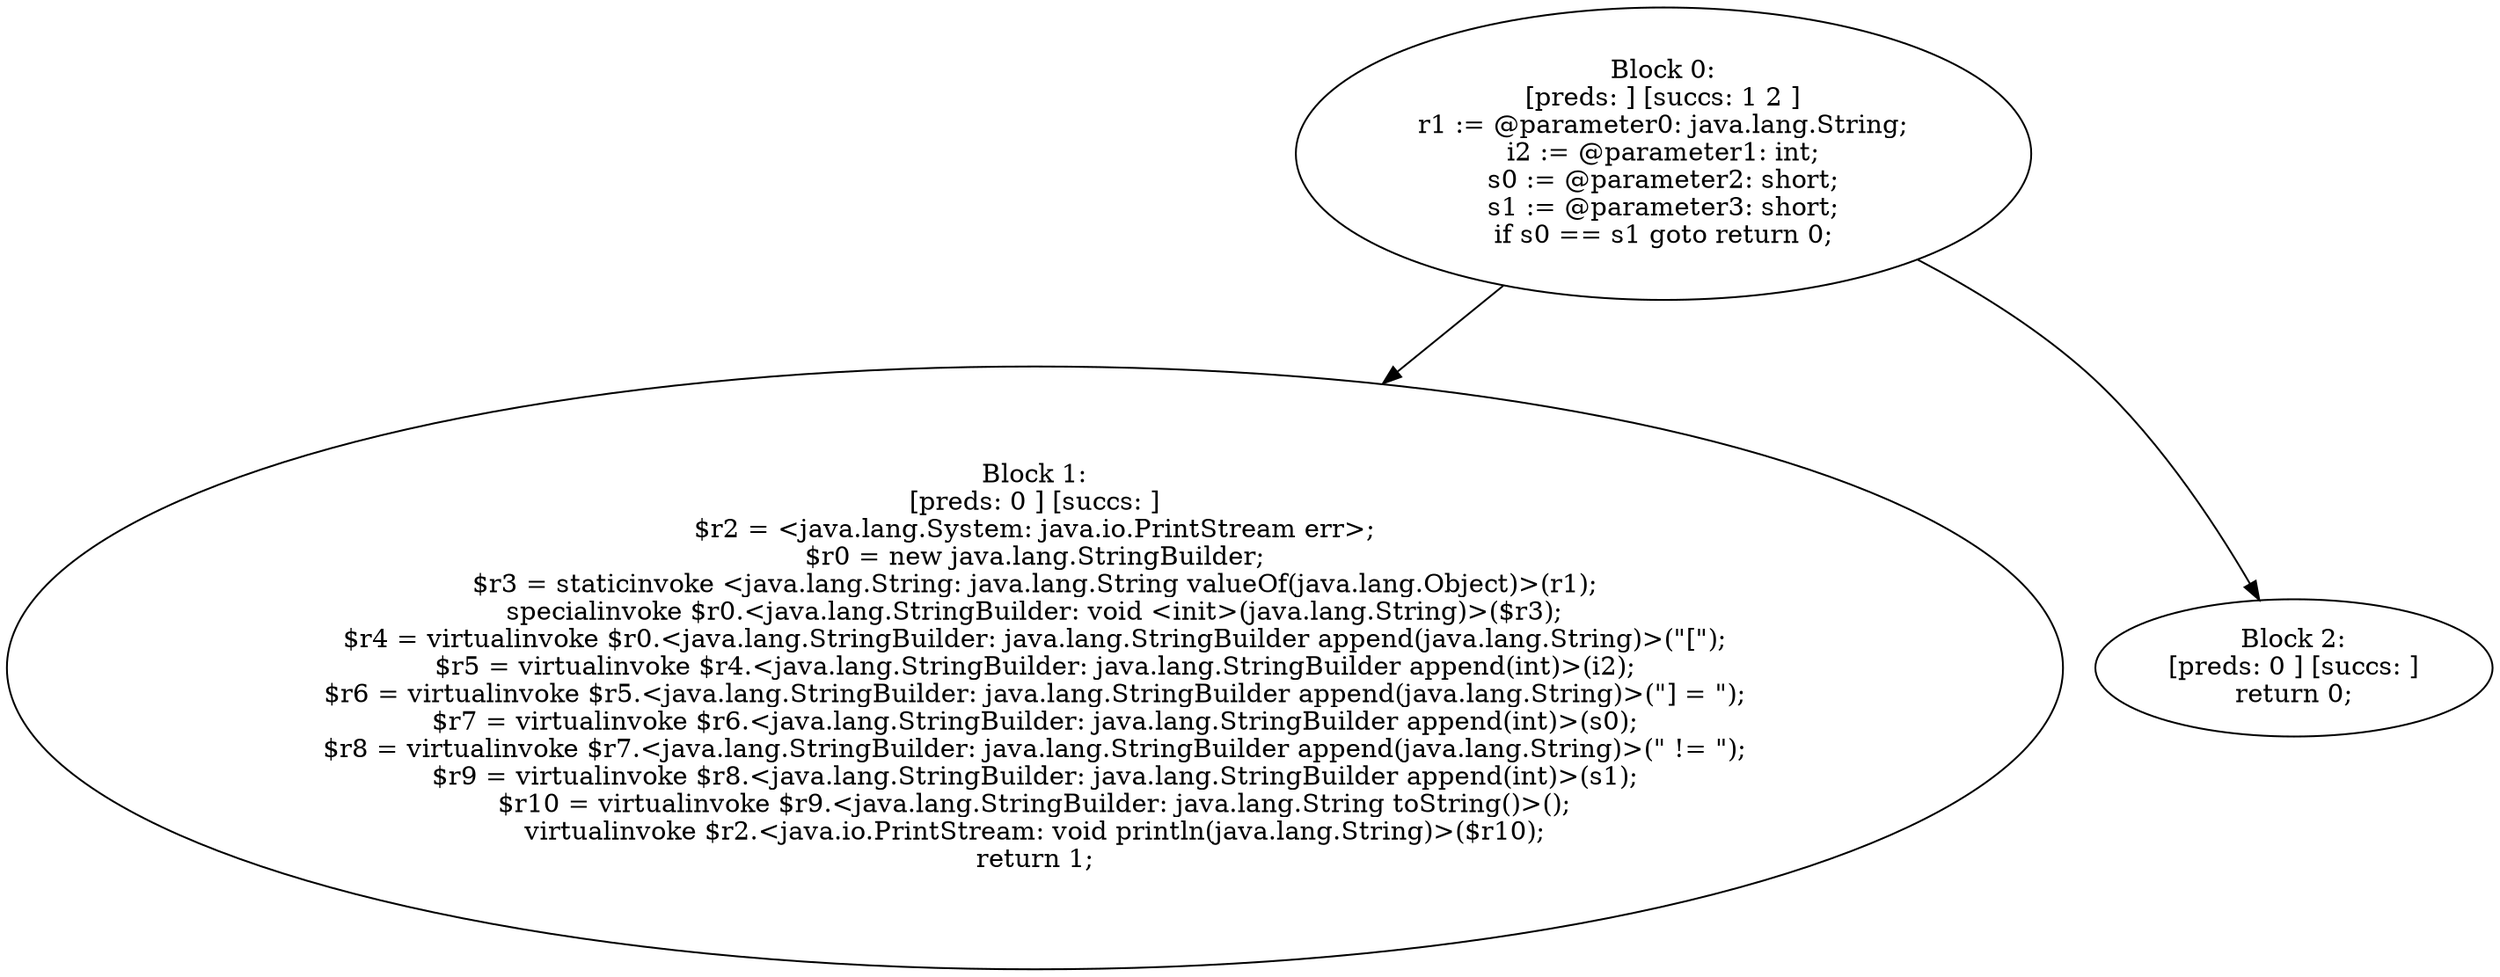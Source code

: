 digraph "unitGraph" {
    "Block 0:
[preds: ] [succs: 1 2 ]
r1 := @parameter0: java.lang.String;
i2 := @parameter1: int;
s0 := @parameter2: short;
s1 := @parameter3: short;
if s0 == s1 goto return 0;
"
    "Block 1:
[preds: 0 ] [succs: ]
$r2 = <java.lang.System: java.io.PrintStream err>;
$r0 = new java.lang.StringBuilder;
$r3 = staticinvoke <java.lang.String: java.lang.String valueOf(java.lang.Object)>(r1);
specialinvoke $r0.<java.lang.StringBuilder: void <init>(java.lang.String)>($r3);
$r4 = virtualinvoke $r0.<java.lang.StringBuilder: java.lang.StringBuilder append(java.lang.String)>(\"[\");
$r5 = virtualinvoke $r4.<java.lang.StringBuilder: java.lang.StringBuilder append(int)>(i2);
$r6 = virtualinvoke $r5.<java.lang.StringBuilder: java.lang.StringBuilder append(java.lang.String)>(\"] = \");
$r7 = virtualinvoke $r6.<java.lang.StringBuilder: java.lang.StringBuilder append(int)>(s0);
$r8 = virtualinvoke $r7.<java.lang.StringBuilder: java.lang.StringBuilder append(java.lang.String)>(\" != \");
$r9 = virtualinvoke $r8.<java.lang.StringBuilder: java.lang.StringBuilder append(int)>(s1);
$r10 = virtualinvoke $r9.<java.lang.StringBuilder: java.lang.String toString()>();
virtualinvoke $r2.<java.io.PrintStream: void println(java.lang.String)>($r10);
return 1;
"
    "Block 2:
[preds: 0 ] [succs: ]
return 0;
"
    "Block 0:
[preds: ] [succs: 1 2 ]
r1 := @parameter0: java.lang.String;
i2 := @parameter1: int;
s0 := @parameter2: short;
s1 := @parameter3: short;
if s0 == s1 goto return 0;
"->"Block 1:
[preds: 0 ] [succs: ]
$r2 = <java.lang.System: java.io.PrintStream err>;
$r0 = new java.lang.StringBuilder;
$r3 = staticinvoke <java.lang.String: java.lang.String valueOf(java.lang.Object)>(r1);
specialinvoke $r0.<java.lang.StringBuilder: void <init>(java.lang.String)>($r3);
$r4 = virtualinvoke $r0.<java.lang.StringBuilder: java.lang.StringBuilder append(java.lang.String)>(\"[\");
$r5 = virtualinvoke $r4.<java.lang.StringBuilder: java.lang.StringBuilder append(int)>(i2);
$r6 = virtualinvoke $r5.<java.lang.StringBuilder: java.lang.StringBuilder append(java.lang.String)>(\"] = \");
$r7 = virtualinvoke $r6.<java.lang.StringBuilder: java.lang.StringBuilder append(int)>(s0);
$r8 = virtualinvoke $r7.<java.lang.StringBuilder: java.lang.StringBuilder append(java.lang.String)>(\" != \");
$r9 = virtualinvoke $r8.<java.lang.StringBuilder: java.lang.StringBuilder append(int)>(s1);
$r10 = virtualinvoke $r9.<java.lang.StringBuilder: java.lang.String toString()>();
virtualinvoke $r2.<java.io.PrintStream: void println(java.lang.String)>($r10);
return 1;
";
    "Block 0:
[preds: ] [succs: 1 2 ]
r1 := @parameter0: java.lang.String;
i2 := @parameter1: int;
s0 := @parameter2: short;
s1 := @parameter3: short;
if s0 == s1 goto return 0;
"->"Block 2:
[preds: 0 ] [succs: ]
return 0;
";
}
